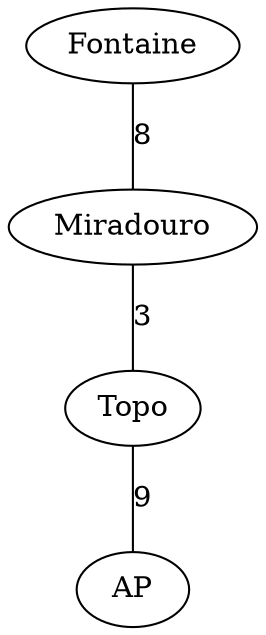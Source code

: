 graph G {
"Fontaine" -- "Miradouro" [label="8"];
"Miradouro" -- "Topo" [label="3"];
"Topo" -- "AP" [label="9"];
}
